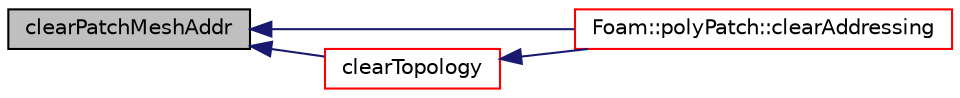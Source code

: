 digraph "clearPatchMeshAddr"
{
  bgcolor="transparent";
  edge [fontname="Helvetica",fontsize="10",labelfontname="Helvetica",labelfontsize="10"];
  node [fontname="Helvetica",fontsize="10",shape=record];
  rankdir="LR";
  Node1 [label="clearPatchMeshAddr",height=0.2,width=0.4,color="black", fillcolor="grey75", style="filled", fontcolor="black"];
  Node1 -> Node2 [dir="back",color="midnightblue",fontsize="10",style="solid",fontname="Helvetica"];
  Node2 [label="Foam::polyPatch::clearAddressing",height=0.2,width=0.4,color="red",URL="$a01973.html#aac1ee7169044dccb262b78097d6ab1a8",tooltip="Clear addressing. "];
  Node1 -> Node3 [dir="back",color="midnightblue",fontsize="10",style="solid",fontname="Helvetica"];
  Node3 [label="clearTopology",height=0.2,width=0.4,color="red",URL="$a02011.html#a7bf396cb5f889f9d774acbbbfcdd83e0"];
  Node3 -> Node2 [dir="back",color="midnightblue",fontsize="10",style="solid",fontname="Helvetica"];
}
